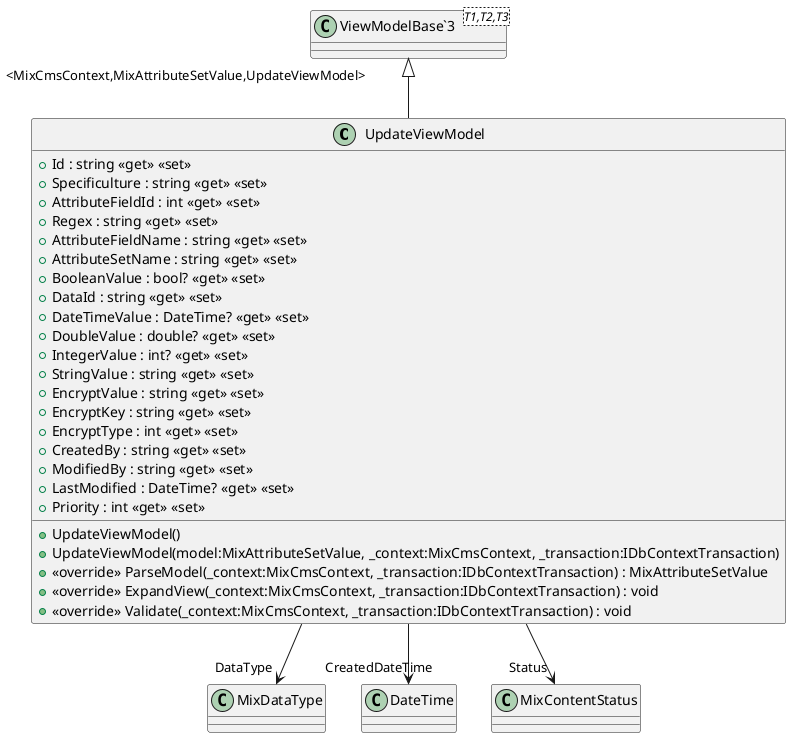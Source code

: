 @startuml
class UpdateViewModel {
    + Id : string <<get>> <<set>>
    + Specificulture : string <<get>> <<set>>
    + AttributeFieldId : int <<get>> <<set>>
    + Regex : string <<get>> <<set>>
    + AttributeFieldName : string <<get>> <<set>>
    + AttributeSetName : string <<get>> <<set>>
    + BooleanValue : bool? <<get>> <<set>>
    + DataId : string <<get>> <<set>>
    + DateTimeValue : DateTime? <<get>> <<set>>
    + DoubleValue : double? <<get>> <<set>>
    + IntegerValue : int? <<get>> <<set>>
    + StringValue : string <<get>> <<set>>
    + EncryptValue : string <<get>> <<set>>
    + EncryptKey : string <<get>> <<set>>
    + EncryptType : int <<get>> <<set>>
    + CreatedBy : string <<get>> <<set>>
    + ModifiedBy : string <<get>> <<set>>
    + LastModified : DateTime? <<get>> <<set>>
    + Priority : int <<get>> <<set>>
    + UpdateViewModel()
    + UpdateViewModel(model:MixAttributeSetValue, _context:MixCmsContext, _transaction:IDbContextTransaction)
    + <<override>> ParseModel(_context:MixCmsContext, _transaction:IDbContextTransaction) : MixAttributeSetValue
    + <<override>> ExpandView(_context:MixCmsContext, _transaction:IDbContextTransaction) : void
    + <<override>> Validate(_context:MixCmsContext, _transaction:IDbContextTransaction) : void
}
class "ViewModelBase`3"<T1,T2,T3> {
}
"ViewModelBase`3" "<MixCmsContext,MixAttributeSetValue,UpdateViewModel>" <|-- UpdateViewModel
UpdateViewModel --> "DataType" MixDataType
UpdateViewModel --> "CreatedDateTime" DateTime
UpdateViewModel --> "Status" MixContentStatus
@enduml
